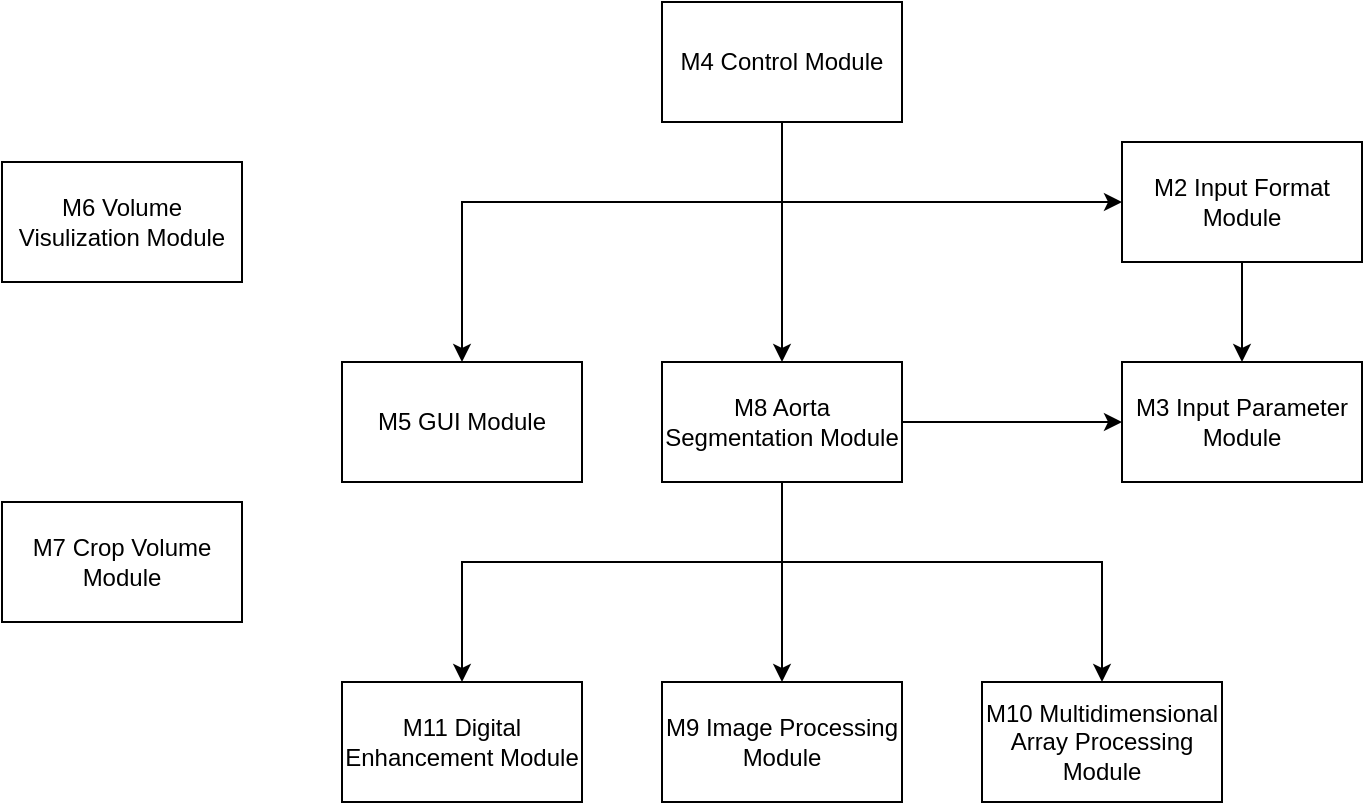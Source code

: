 <mxfile version="21.5.0" type="device">
  <diagram id="C5RBs43oDa-KdzZeNtuy" name="Page-1">
    <mxGraphModel dx="1893" dy="592" grid="1" gridSize="10" guides="1" tooltips="1" connect="1" arrows="1" fold="1" page="1" pageScale="1" pageWidth="827" pageHeight="1169" math="0" shadow="0">
      <root>
        <mxCell id="WIyWlLk6GJQsqaUBKTNV-0" />
        <mxCell id="WIyWlLk6GJQsqaUBKTNV-1" parent="WIyWlLk6GJQsqaUBKTNV-0" />
        <mxCell id="1EBCY1boOkgSbMTvCufC-0" value="M5 GUI Module" style="rounded=0;whiteSpace=wrap;html=1;" parent="WIyWlLk6GJQsqaUBKTNV-1" vertex="1">
          <mxGeometry x="-120" y="300" width="120" height="60" as="geometry" />
        </mxCell>
        <mxCell id="ei3cRNxHF9kn30x7NAEa-4" value="" style="edgeStyle=orthogonalEdgeStyle;rounded=0;orthogonalLoop=1;jettySize=auto;html=1;" edge="1" parent="WIyWlLk6GJQsqaUBKTNV-1" source="1EBCY1boOkgSbMTvCufC-5" target="ei3cRNxHF9kn30x7NAEa-3">
          <mxGeometry relative="1" as="geometry" />
        </mxCell>
        <mxCell id="1EBCY1boOkgSbMTvCufC-5" value="M2 Input Format Module" style="rounded=0;whiteSpace=wrap;html=1;" parent="WIyWlLk6GJQsqaUBKTNV-1" vertex="1">
          <mxGeometry x="270" y="190" width="120" height="60" as="geometry" />
        </mxCell>
        <mxCell id="1EBCY1boOkgSbMTvCufC-14" value="" style="edgeStyle=orthogonalEdgeStyle;rounded=0;orthogonalLoop=1;jettySize=auto;html=1;" parent="WIyWlLk6GJQsqaUBKTNV-1" source="1EBCY1boOkgSbMTvCufC-7" target="1EBCY1boOkgSbMTvCufC-5" edge="1">
          <mxGeometry relative="1" as="geometry">
            <Array as="points">
              <mxPoint x="100" y="220" />
              <mxPoint x="260" y="220" />
            </Array>
          </mxGeometry>
        </mxCell>
        <mxCell id="1EBCY1boOkgSbMTvCufC-19" value="" style="edgeStyle=orthogonalEdgeStyle;rounded=0;orthogonalLoop=1;jettySize=auto;html=1;" parent="WIyWlLk6GJQsqaUBKTNV-1" source="1EBCY1boOkgSbMTvCufC-7" target="1EBCY1boOkgSbMTvCufC-18" edge="1">
          <mxGeometry relative="1" as="geometry" />
        </mxCell>
        <mxCell id="1EBCY1boOkgSbMTvCufC-29" style="edgeStyle=orthogonalEdgeStyle;rounded=0;orthogonalLoop=1;jettySize=auto;html=1;entryX=0.5;entryY=0;entryDx=0;entryDy=0;" parent="WIyWlLk6GJQsqaUBKTNV-1" source="1EBCY1boOkgSbMTvCufC-7" target="1EBCY1boOkgSbMTvCufC-0" edge="1">
          <mxGeometry relative="1" as="geometry">
            <Array as="points">
              <mxPoint x="100" y="220" />
              <mxPoint x="-60" y="220" />
            </Array>
          </mxGeometry>
        </mxCell>
        <mxCell id="1EBCY1boOkgSbMTvCufC-7" value="M4 Control Module" style="rounded=0;whiteSpace=wrap;html=1;" parent="WIyWlLk6GJQsqaUBKTNV-1" vertex="1">
          <mxGeometry x="40" y="120" width="120" height="60" as="geometry" />
        </mxCell>
        <mxCell id="1EBCY1boOkgSbMTvCufC-15" value="M6 Volume Visulization Module" style="rounded=0;whiteSpace=wrap;html=1;" parent="WIyWlLk6GJQsqaUBKTNV-1" vertex="1">
          <mxGeometry x="-290" y="200" width="120" height="60" as="geometry" />
        </mxCell>
        <mxCell id="1EBCY1boOkgSbMTvCufC-17" value="M7 Crop Volume Module" style="rounded=0;whiteSpace=wrap;html=1;" parent="WIyWlLk6GJQsqaUBKTNV-1" vertex="1">
          <mxGeometry x="-290" y="370" width="120" height="60" as="geometry" />
        </mxCell>
        <mxCell id="1EBCY1boOkgSbMTvCufC-21" value="" style="edgeStyle=orthogonalEdgeStyle;rounded=0;orthogonalLoop=1;jettySize=auto;html=1;exitX=0.5;exitY=1;exitDx=0;exitDy=0;" parent="WIyWlLk6GJQsqaUBKTNV-1" source="1EBCY1boOkgSbMTvCufC-18" target="1EBCY1boOkgSbMTvCufC-20" edge="1">
          <mxGeometry relative="1" as="geometry">
            <mxPoint x="20" y="360" as="sourcePoint" />
            <Array as="points">
              <mxPoint x="100" y="400" />
              <mxPoint x="-60" y="400" />
            </Array>
          </mxGeometry>
        </mxCell>
        <mxCell id="1EBCY1boOkgSbMTvCufC-23" value="" style="edgeStyle=orthogonalEdgeStyle;rounded=0;orthogonalLoop=1;jettySize=auto;html=1;" parent="WIyWlLk6GJQsqaUBKTNV-1" target="1EBCY1boOkgSbMTvCufC-22" edge="1">
          <mxGeometry relative="1" as="geometry">
            <mxPoint x="50" y="400" as="sourcePoint" />
            <Array as="points">
              <mxPoint x="20" y="400" />
              <mxPoint x="100" y="400" />
            </Array>
          </mxGeometry>
        </mxCell>
        <mxCell id="1EBCY1boOkgSbMTvCufC-25" value="" style="edgeStyle=orthogonalEdgeStyle;rounded=0;orthogonalLoop=1;jettySize=auto;html=1;exitX=0.5;exitY=1;exitDx=0;exitDy=0;" parent="WIyWlLk6GJQsqaUBKTNV-1" source="1EBCY1boOkgSbMTvCufC-18" target="1EBCY1boOkgSbMTvCufC-24" edge="1">
          <mxGeometry relative="1" as="geometry">
            <mxPoint x="20" y="360" as="sourcePoint" />
            <Array as="points">
              <mxPoint x="100" y="400" />
              <mxPoint x="260" y="400" />
            </Array>
          </mxGeometry>
        </mxCell>
        <mxCell id="ei3cRNxHF9kn30x7NAEa-5" value="" style="edgeStyle=orthogonalEdgeStyle;rounded=0;orthogonalLoop=1;jettySize=auto;html=1;" edge="1" parent="WIyWlLk6GJQsqaUBKTNV-1" source="1EBCY1boOkgSbMTvCufC-18" target="ei3cRNxHF9kn30x7NAEa-3">
          <mxGeometry relative="1" as="geometry" />
        </mxCell>
        <mxCell id="1EBCY1boOkgSbMTvCufC-18" value="M8 Aorta Segmentation Module" style="rounded=0;whiteSpace=wrap;html=1;" parent="WIyWlLk6GJQsqaUBKTNV-1" vertex="1">
          <mxGeometry x="40" y="300" width="120" height="60" as="geometry" />
        </mxCell>
        <mxCell id="1EBCY1boOkgSbMTvCufC-20" value="M11 Digital Enhancement Module" style="rounded=0;whiteSpace=wrap;html=1;" parent="WIyWlLk6GJQsqaUBKTNV-1" vertex="1">
          <mxGeometry x="-120" y="460" width="120" height="60" as="geometry" />
        </mxCell>
        <mxCell id="1EBCY1boOkgSbMTvCufC-22" value="M9 Image Processing Module" style="rounded=0;whiteSpace=wrap;html=1;" parent="WIyWlLk6GJQsqaUBKTNV-1" vertex="1">
          <mxGeometry x="40" y="460" width="120" height="60" as="geometry" />
        </mxCell>
        <mxCell id="1EBCY1boOkgSbMTvCufC-24" value="M10 Multidimensional Array Processing Module" style="rounded=0;whiteSpace=wrap;html=1;" parent="WIyWlLk6GJQsqaUBKTNV-1" vertex="1">
          <mxGeometry x="200" y="460" width="120" height="60" as="geometry" />
        </mxCell>
        <mxCell id="ei3cRNxHF9kn30x7NAEa-3" value="M3 Input Parameter Module" style="rounded=0;whiteSpace=wrap;html=1;" vertex="1" parent="WIyWlLk6GJQsqaUBKTNV-1">
          <mxGeometry x="270" y="300" width="120" height="60" as="geometry" />
        </mxCell>
      </root>
    </mxGraphModel>
  </diagram>
</mxfile>
